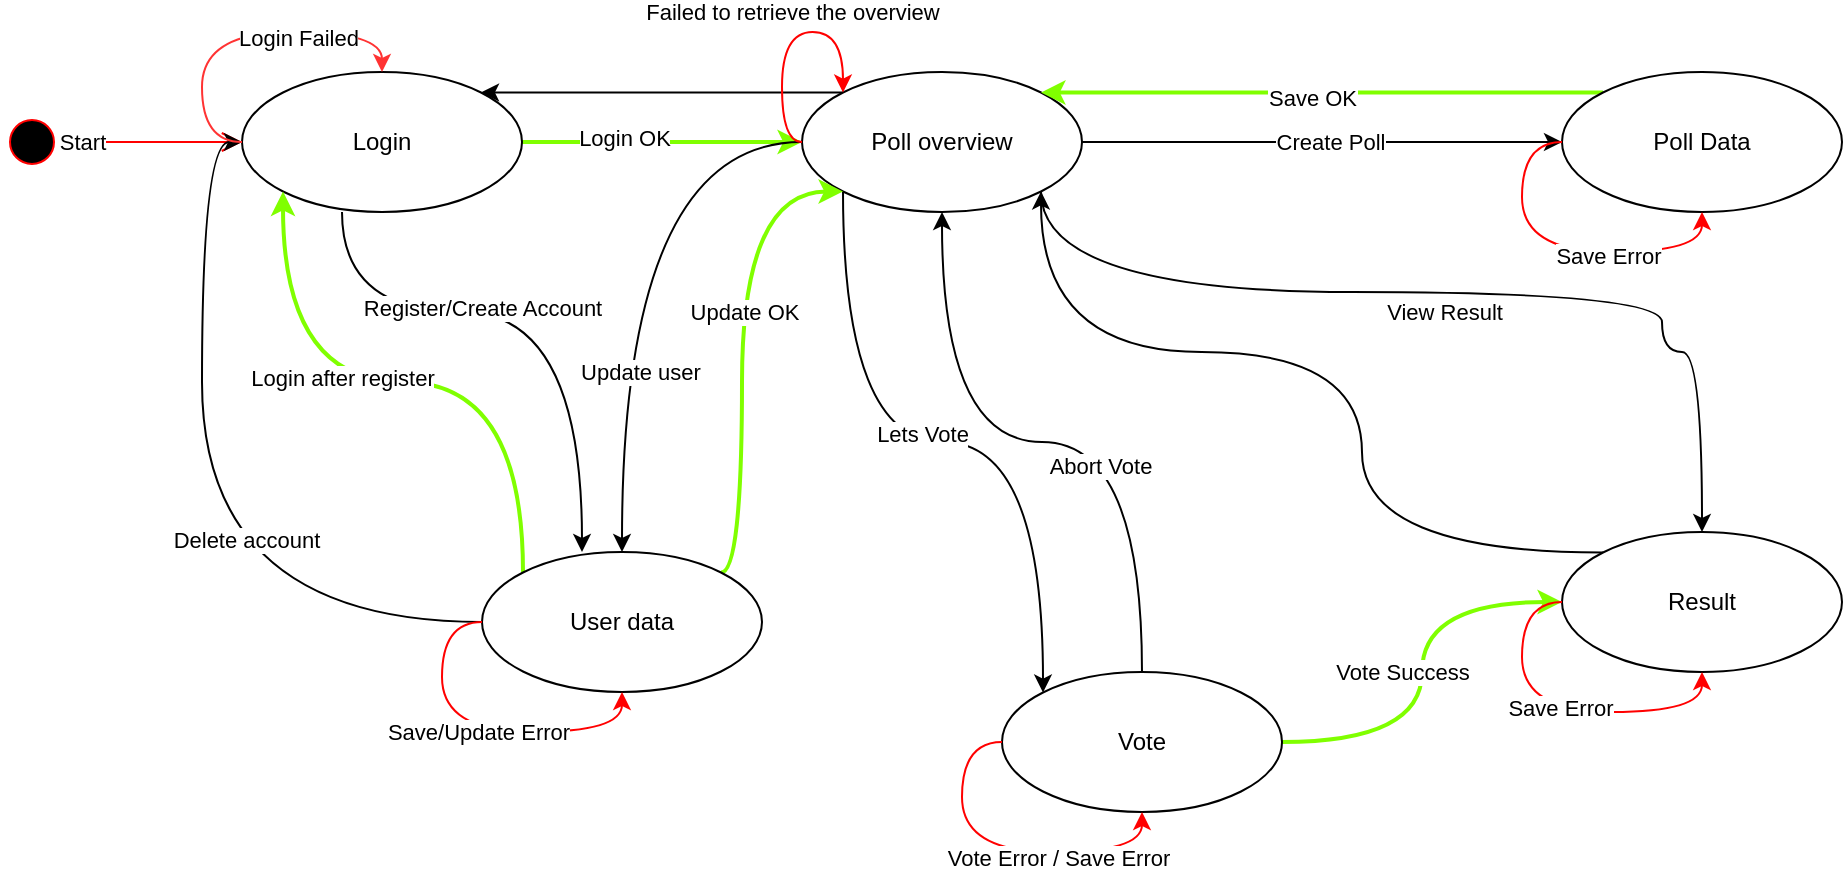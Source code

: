 <mxfile version="13.6.2" type="device"><diagram name="Page-1" id="e7e014a7-5840-1c2e-5031-d8a46d1fe8dd"><mxGraphModel dx="1106" dy="830" grid="1" gridSize="10" guides="1" tooltips="1" connect="1" arrows="1" fold="1" page="1" pageScale="1" pageWidth="1169" pageHeight="826" background="#ffffff" math="0" shadow="0"><root><mxCell id="0"/><mxCell id="1" parent="0"/><mxCell id="k7MwDcB0xPNuz_n1vNBX-41" value="" style="ellipse;html=1;shape=startState;fillColor=#000000;strokeColor=#ff0000;" parent="1" vertex="1"><mxGeometry x="80" y="280" width="30" height="30" as="geometry"/></mxCell><mxCell id="k7MwDcB0xPNuz_n1vNBX-42" value="" style="edgeStyle=orthogonalEdgeStyle;html=1;verticalAlign=bottom;endArrow=open;endSize=8;strokeColor=#ff0000;" parent="1" source="k7MwDcB0xPNuz_n1vNBX-41" edge="1"><mxGeometry relative="1" as="geometry"><mxPoint x="200" y="295" as="targetPoint"/></mxGeometry></mxCell><mxCell id="k7MwDcB0xPNuz_n1vNBX-76" value="Start" style="edgeLabel;html=1;align=center;verticalAlign=middle;resizable=0;points=[];" parent="k7MwDcB0xPNuz_n1vNBX-42" vertex="1" connectable="0"><mxGeometry x="-0.778" relative="1" as="geometry"><mxPoint as="offset"/></mxGeometry></mxCell><mxCell id="k7MwDcB0xPNuz_n1vNBX-50" style="edgeStyle=orthogonalEdgeStyle;curved=1;orthogonalLoop=1;jettySize=auto;html=1;exitX=0.5;exitY=1;exitDx=0;exitDy=0;" parent="1" edge="1"><mxGeometry relative="1" as="geometry"><mxPoint x="250" y="330" as="sourcePoint"/><mxPoint x="370" y="500" as="targetPoint"/><Array as="points"><mxPoint x="250" y="380"/><mxPoint x="370" y="380"/></Array></mxGeometry></mxCell><mxCell id="k7MwDcB0xPNuz_n1vNBX-78" value="Register/Create Account" style="edgeLabel;html=1;align=center;verticalAlign=middle;resizable=0;points=[];" parent="k7MwDcB0xPNuz_n1vNBX-50" vertex="1" connectable="0"><mxGeometry x="0.028" y="2" relative="1" as="geometry"><mxPoint x="-29" as="offset"/></mxGeometry></mxCell><mxCell id="k7MwDcB0xPNuz_n1vNBX-61" style="edgeStyle=orthogonalEdgeStyle;curved=1;orthogonalLoop=1;jettySize=auto;html=1;exitX=1;exitY=0.5;exitDx=0;exitDy=0;entryX=0;entryY=0.5;entryDx=0;entryDy=0;strokeColor=#80FF00;strokeWidth=2;" parent="1" source="k7MwDcB0xPNuz_n1vNBX-43" target="k7MwDcB0xPNuz_n1vNBX-44" edge="1"><mxGeometry relative="1" as="geometry"/></mxCell><mxCell id="k7MwDcB0xPNuz_n1vNBX-62" value="Login OK" style="edgeLabel;html=1;align=center;verticalAlign=middle;resizable=0;points=[];" parent="k7MwDcB0xPNuz_n1vNBX-61" vertex="1" connectable="0"><mxGeometry x="-0.271" y="2" relative="1" as="geometry"><mxPoint as="offset"/></mxGeometry></mxCell><mxCell id="k7MwDcB0xPNuz_n1vNBX-43" value="Login" style="ellipse;whiteSpace=wrap;html=1;" parent="1" vertex="1"><mxGeometry x="200" y="260" width="140" height="70" as="geometry"/></mxCell><mxCell id="k7MwDcB0xPNuz_n1vNBX-49" style="edgeStyle=orthogonalEdgeStyle;orthogonalLoop=1;jettySize=auto;html=1;curved=1;" parent="1" source="k7MwDcB0xPNuz_n1vNBX-44" target="k7MwDcB0xPNuz_n1vNBX-45" edge="1"><mxGeometry relative="1" as="geometry"/></mxCell><mxCell id="k7MwDcB0xPNuz_n1vNBX-79" value="Update user" style="edgeLabel;html=1;align=center;verticalAlign=middle;resizable=0;points=[];" parent="k7MwDcB0xPNuz_n1vNBX-49" vertex="1" connectable="0"><mxGeometry x="0.18" y="9" relative="1" as="geometry"><mxPoint y="31" as="offset"/></mxGeometry></mxCell><mxCell id="k7MwDcB0xPNuz_n1vNBX-59" style="edgeStyle=orthogonalEdgeStyle;curved=1;orthogonalLoop=1;jettySize=auto;html=1;exitX=1;exitY=0.5;exitDx=0;exitDy=0;" parent="1" source="k7MwDcB0xPNuz_n1vNBX-44" target="k7MwDcB0xPNuz_n1vNBX-48" edge="1"><mxGeometry relative="1" as="geometry"/></mxCell><mxCell id="k7MwDcB0xPNuz_n1vNBX-89" value="Create Poll" style="edgeLabel;html=1;align=center;verticalAlign=middle;resizable=0;points=[];" parent="k7MwDcB0xPNuz_n1vNBX-59" vertex="1" connectable="0"><mxGeometry x="0.033" relative="1" as="geometry"><mxPoint as="offset"/></mxGeometry></mxCell><mxCell id="k7MwDcB0xPNuz_n1vNBX-63" style="edgeStyle=orthogonalEdgeStyle;curved=1;orthogonalLoop=1;jettySize=auto;html=1;exitX=0;exitY=0;exitDx=0;exitDy=0;entryX=1;entryY=0;entryDx=0;entryDy=0;strokeWidth=1;" parent="1" source="k7MwDcB0xPNuz_n1vNBX-44" target="k7MwDcB0xPNuz_n1vNBX-43" edge="1"><mxGeometry relative="1" as="geometry"/></mxCell><mxCell id="k7MwDcB0xPNuz_n1vNBX-71" style="edgeStyle=orthogonalEdgeStyle;curved=1;orthogonalLoop=1;jettySize=auto;html=1;exitX=0;exitY=1;exitDx=0;exitDy=0;entryX=0;entryY=0;entryDx=0;entryDy=0;strokeColor=#000000;strokeWidth=1;" parent="1" source="k7MwDcB0xPNuz_n1vNBX-44" target="k7MwDcB0xPNuz_n1vNBX-46" edge="1"><mxGeometry relative="1" as="geometry"/></mxCell><mxCell id="k7MwDcB0xPNuz_n1vNBX-81" value="Lets Vote" style="edgeLabel;html=1;align=center;verticalAlign=middle;resizable=0;points=[];" parent="k7MwDcB0xPNuz_n1vNBX-71" vertex="1" connectable="0"><mxGeometry x="-0.308" y="39" relative="1" as="geometry"><mxPoint as="offset"/></mxGeometry></mxCell><mxCell id="k7MwDcB0xPNuz_n1vNBX-93" style="edgeStyle=orthogonalEdgeStyle;curved=1;orthogonalLoop=1;jettySize=auto;html=1;exitX=1;exitY=1;exitDx=0;exitDy=0;entryX=0.5;entryY=0;entryDx=0;entryDy=0;strokeColor=#000000;strokeWidth=1;" parent="1" source="k7MwDcB0xPNuz_n1vNBX-44" target="k7MwDcB0xPNuz_n1vNBX-47" edge="1"><mxGeometry relative="1" as="geometry"><Array as="points"><mxPoint x="600" y="370"/><mxPoint x="910" y="370"/><mxPoint x="910" y="400"/><mxPoint x="930" y="400"/></Array></mxGeometry></mxCell><mxCell id="k7MwDcB0xPNuz_n1vNBX-94" value="View Result" style="edgeLabel;html=1;align=center;verticalAlign=middle;resizable=0;points=[];" parent="k7MwDcB0xPNuz_n1vNBX-93" vertex="1" connectable="0"><mxGeometry x="-0.207" y="-26" relative="1" as="geometry"><mxPoint x="52.75" y="-16" as="offset"/></mxGeometry></mxCell><mxCell id="k7MwDcB0xPNuz_n1vNBX-44" value="Poll overview" style="ellipse;whiteSpace=wrap;html=1;" parent="1" vertex="1"><mxGeometry x="480" y="260" width="140" height="70" as="geometry"/></mxCell><mxCell id="k7MwDcB0xPNuz_n1vNBX-64" style="edgeStyle=orthogonalEdgeStyle;curved=1;orthogonalLoop=1;jettySize=auto;html=1;exitX=0;exitY=0;exitDx=0;exitDy=0;entryX=0;entryY=1;entryDx=0;entryDy=0;strokeWidth=2;strokeColor=#80FF00;" parent="1" source="k7MwDcB0xPNuz_n1vNBX-45" target="k7MwDcB0xPNuz_n1vNBX-43" edge="1"><mxGeometry relative="1" as="geometry"/></mxCell><mxCell id="k7MwDcB0xPNuz_n1vNBX-77" value="Login after register" style="edgeLabel;html=1;align=center;verticalAlign=middle;resizable=0;points=[];" parent="k7MwDcB0xPNuz_n1vNBX-64" vertex="1" connectable="0"><mxGeometry x="-0.048" y="3" relative="1" as="geometry"><mxPoint x="-37.75" y="-5" as="offset"/></mxGeometry></mxCell><mxCell id="k7MwDcB0xPNuz_n1vNBX-65" style="edgeStyle=orthogonalEdgeStyle;curved=1;orthogonalLoop=1;jettySize=auto;html=1;exitX=0;exitY=0.5;exitDx=0;exitDy=0;entryX=0;entryY=0.5;entryDx=0;entryDy=0;strokeColor=#000000;strokeWidth=1;" parent="1" source="k7MwDcB0xPNuz_n1vNBX-45" target="k7MwDcB0xPNuz_n1vNBX-43" edge="1"><mxGeometry relative="1" as="geometry"/></mxCell><mxCell id="k7MwDcB0xPNuz_n1vNBX-75" value="Delete account" style="edgeLabel;html=1;align=center;verticalAlign=middle;resizable=0;points=[];" parent="k7MwDcB0xPNuz_n1vNBX-65" vertex="1" connectable="0"><mxGeometry x="-0.41" y="-41" relative="1" as="geometry"><mxPoint as="offset"/></mxGeometry></mxCell><mxCell id="k7MwDcB0xPNuz_n1vNBX-74" style="edgeStyle=orthogonalEdgeStyle;curved=1;orthogonalLoop=1;jettySize=auto;html=1;exitX=1;exitY=0;exitDx=0;exitDy=0;entryX=0;entryY=1;entryDx=0;entryDy=0;strokeWidth=2;strokeColor=#80FF00;" parent="1" source="k7MwDcB0xPNuz_n1vNBX-45" target="k7MwDcB0xPNuz_n1vNBX-44" edge="1"><mxGeometry relative="1" as="geometry"><Array as="points"><mxPoint x="450" y="510"/><mxPoint x="450" y="320"/></Array></mxGeometry></mxCell><mxCell id="k7MwDcB0xPNuz_n1vNBX-80" value="Update OK" style="edgeLabel;html=1;align=center;verticalAlign=middle;resizable=0;points=[];" parent="k7MwDcB0xPNuz_n1vNBX-74" vertex="1" connectable="0"><mxGeometry x="-0.135" y="-1" relative="1" as="geometry"><mxPoint y="-31.8" as="offset"/></mxGeometry></mxCell><mxCell id="k7MwDcB0xPNuz_n1vNBX-45" value="User data" style="ellipse;whiteSpace=wrap;html=1;" parent="1" vertex="1"><mxGeometry x="320" y="500" width="140" height="70" as="geometry"/></mxCell><mxCell id="k7MwDcB0xPNuz_n1vNBX-69" style="edgeStyle=orthogonalEdgeStyle;curved=1;orthogonalLoop=1;jettySize=auto;html=1;exitX=1;exitY=0.5;exitDx=0;exitDy=0;entryX=0;entryY=0.5;entryDx=0;entryDy=0;strokeWidth=2;strokeColor=#80FF00;" parent="1" source="k7MwDcB0xPNuz_n1vNBX-46" target="k7MwDcB0xPNuz_n1vNBX-47" edge="1"><mxGeometry relative="1" as="geometry"/></mxCell><mxCell id="k7MwDcB0xPNuz_n1vNBX-83" value="Vote Success&lt;br&gt;" style="edgeLabel;html=1;align=center;verticalAlign=middle;resizable=0;points=[];" parent="k7MwDcB0xPNuz_n1vNBX-69" vertex="1" connectable="0"><mxGeometry x="0.267" y="-2" relative="1" as="geometry"><mxPoint x="-12" y="28" as="offset"/></mxGeometry></mxCell><mxCell id="k7MwDcB0xPNuz_n1vNBX-72" style="edgeStyle=orthogonalEdgeStyle;curved=1;orthogonalLoop=1;jettySize=auto;html=1;exitX=0.5;exitY=0;exitDx=0;exitDy=0;entryX=0.5;entryY=1;entryDx=0;entryDy=0;strokeColor=#000000;strokeWidth=1;" parent="1" source="k7MwDcB0xPNuz_n1vNBX-46" target="k7MwDcB0xPNuz_n1vNBX-44" edge="1"><mxGeometry relative="1" as="geometry"/></mxCell><mxCell id="k7MwDcB0xPNuz_n1vNBX-82" value="Abort Vote" style="edgeLabel;html=1;align=center;verticalAlign=middle;resizable=0;points=[];" parent="k7MwDcB0xPNuz_n1vNBX-72" vertex="1" connectable="0"><mxGeometry x="-0.376" y="21" relative="1" as="geometry"><mxPoint as="offset"/></mxGeometry></mxCell><mxCell id="k7MwDcB0xPNuz_n1vNBX-46" value="Vote" style="ellipse;whiteSpace=wrap;html=1;" parent="1" vertex="1"><mxGeometry x="580" y="560" width="140" height="70" as="geometry"/></mxCell><mxCell id="k7MwDcB0xPNuz_n1vNBX-73" style="edgeStyle=orthogonalEdgeStyle;curved=1;orthogonalLoop=1;jettySize=auto;html=1;exitX=0;exitY=0;exitDx=0;exitDy=0;entryX=1;entryY=1;entryDx=0;entryDy=0;strokeColor=#000000;strokeWidth=1;" parent="1" source="k7MwDcB0xPNuz_n1vNBX-47" target="k7MwDcB0xPNuz_n1vNBX-44" edge="1"><mxGeometry relative="1" as="geometry"><Array as="points"><mxPoint x="760" y="500"/><mxPoint x="760" y="400"/><mxPoint x="600" y="400"/></Array></mxGeometry></mxCell><mxCell id="k7MwDcB0xPNuz_n1vNBX-47" value="Result" style="ellipse;whiteSpace=wrap;html=1;" parent="1" vertex="1"><mxGeometry x="860" y="490" width="140" height="70" as="geometry"/></mxCell><mxCell id="k7MwDcB0xPNuz_n1vNBX-66" style="edgeStyle=orthogonalEdgeStyle;curved=1;orthogonalLoop=1;jettySize=auto;html=1;exitX=0;exitY=0;exitDx=0;exitDy=0;entryX=1;entryY=0;entryDx=0;entryDy=0;strokeWidth=2;strokeColor=#80FF00;" parent="1" source="k7MwDcB0xPNuz_n1vNBX-48" target="k7MwDcB0xPNuz_n1vNBX-44" edge="1"><mxGeometry relative="1" as="geometry"/></mxCell><mxCell id="k7MwDcB0xPNuz_n1vNBX-90" value="Save OK" style="edgeLabel;html=1;align=center;verticalAlign=middle;resizable=0;points=[];" parent="k7MwDcB0xPNuz_n1vNBX-66" vertex="1" connectable="0"><mxGeometry x="0.036" y="2" relative="1" as="geometry"><mxPoint as="offset"/></mxGeometry></mxCell><mxCell id="k7MwDcB0xPNuz_n1vNBX-48" value="Poll Data" style="ellipse;whiteSpace=wrap;html=1;" parent="1" vertex="1"><mxGeometry x="860" y="260" width="140" height="70" as="geometry"/></mxCell><mxCell id="k7MwDcB0xPNuz_n1vNBX-52" value="Save/Update Error&lt;br&gt;" style="edgeStyle=orthogonalEdgeStyle;curved=1;orthogonalLoop=1;jettySize=auto;html=1;exitX=0;exitY=0.5;exitDx=0;exitDy=0;strokeColor=#FF0000;" parent="1" source="k7MwDcB0xPNuz_n1vNBX-45" target="k7MwDcB0xPNuz_n1vNBX-45" edge="1"><mxGeometry relative="1" as="geometry"/></mxCell><mxCell id="k7MwDcB0xPNuz_n1vNBX-53" style="edgeStyle=orthogonalEdgeStyle;curved=1;orthogonalLoop=1;jettySize=auto;html=1;exitX=0;exitY=0.5;exitDx=0;exitDy=0;entryX=0.5;entryY=1;entryDx=0;entryDy=0;strokeColor=#FF0000;" parent="1" source="k7MwDcB0xPNuz_n1vNBX-46" target="k7MwDcB0xPNuz_n1vNBX-46" edge="1"><mxGeometry relative="1" as="geometry"/></mxCell><mxCell id="k7MwDcB0xPNuz_n1vNBX-88" value="Vote Error / Save Error" style="edgeLabel;html=1;align=center;verticalAlign=middle;resizable=0;points=[];" parent="k7MwDcB0xPNuz_n1vNBX-53" vertex="1" connectable="0"><mxGeometry x="0.33" y="-3" relative="1" as="geometry"><mxPoint as="offset"/></mxGeometry></mxCell><mxCell id="k7MwDcB0xPNuz_n1vNBX-54" style="edgeStyle=orthogonalEdgeStyle;curved=1;orthogonalLoop=1;jettySize=auto;html=1;exitX=0;exitY=0.5;exitDx=0;exitDy=0;fillColor=#e51400;strokeColor=#FF0000;" parent="1" source="k7MwDcB0xPNuz_n1vNBX-47" target="k7MwDcB0xPNuz_n1vNBX-47" edge="1"><mxGeometry relative="1" as="geometry"/></mxCell><mxCell id="k7MwDcB0xPNuz_n1vNBX-87" value="Save Error&lt;br&gt;" style="edgeLabel;html=1;align=center;verticalAlign=middle;resizable=0;points=[];" parent="k7MwDcB0xPNuz_n1vNBX-54" vertex="1" connectable="0"><mxGeometry x="0.016" y="2" relative="1" as="geometry"><mxPoint as="offset"/></mxGeometry></mxCell><mxCell id="k7MwDcB0xPNuz_n1vNBX-55" style="edgeStyle=orthogonalEdgeStyle;curved=1;orthogonalLoop=1;jettySize=auto;html=1;exitX=0;exitY=0.5;exitDx=0;exitDy=0;strokeColor=#FF0000;" parent="1" source="k7MwDcB0xPNuz_n1vNBX-48" target="k7MwDcB0xPNuz_n1vNBX-48" edge="1"><mxGeometry relative="1" as="geometry"/></mxCell><mxCell id="k7MwDcB0xPNuz_n1vNBX-86" value="Save Error&lt;br&gt;" style="edgeLabel;html=1;align=center;verticalAlign=middle;resizable=0;points=[];" parent="k7MwDcB0xPNuz_n1vNBX-55" vertex="1" connectable="0"><mxGeometry x="0.276" y="-2" relative="1" as="geometry"><mxPoint as="offset"/></mxGeometry></mxCell><mxCell id="k7MwDcB0xPNuz_n1vNBX-56" style="edgeStyle=orthogonalEdgeStyle;curved=1;orthogonalLoop=1;jettySize=auto;html=1;exitX=0;exitY=0.5;exitDx=0;exitDy=0;entryX=0.5;entryY=0;entryDx=0;entryDy=0;strokeColor=#FF3333;" parent="1" source="k7MwDcB0xPNuz_n1vNBX-43" target="k7MwDcB0xPNuz_n1vNBX-43" edge="1"><mxGeometry relative="1" as="geometry"><Array as="points"><mxPoint x="180" y="295"/><mxPoint x="180" y="240"/><mxPoint x="270" y="240"/></Array></mxGeometry></mxCell><mxCell id="k7MwDcB0xPNuz_n1vNBX-84" value="Login Failed&lt;br&gt;" style="edgeLabel;html=1;align=center;verticalAlign=middle;resizable=0;points=[];" parent="k7MwDcB0xPNuz_n1vNBX-56" vertex="1" connectable="0"><mxGeometry x="0.33" y="-3" relative="1" as="geometry"><mxPoint as="offset"/></mxGeometry></mxCell><mxCell id="st1FU3uupXdYdsbqFewt-2" style="edgeStyle=orthogonalEdgeStyle;orthogonalLoop=1;jettySize=auto;html=1;exitX=0;exitY=0.5;exitDx=0;exitDy=0;entryX=0;entryY=0;entryDx=0;entryDy=0;curved=1;strokeColor=#FF0000;" edge="1" parent="1" source="k7MwDcB0xPNuz_n1vNBX-44" target="k7MwDcB0xPNuz_n1vNBX-44"><mxGeometry relative="1" as="geometry"><Array as="points"><mxPoint x="470" y="295"/><mxPoint x="470" y="240"/><mxPoint x="501" y="240"/></Array></mxGeometry></mxCell><mxCell id="st1FU3uupXdYdsbqFewt-3" value="Failed to retrieve the overview" style="edgeLabel;html=1;align=center;verticalAlign=middle;resizable=0;points=[];rotation=0;" vertex="1" connectable="0" parent="st1FU3uupXdYdsbqFewt-2"><mxGeometry x="0.113" y="-4" relative="1" as="geometry"><mxPoint y="-14" as="offset"/></mxGeometry></mxCell></root></mxGraphModel></diagram></mxfile>